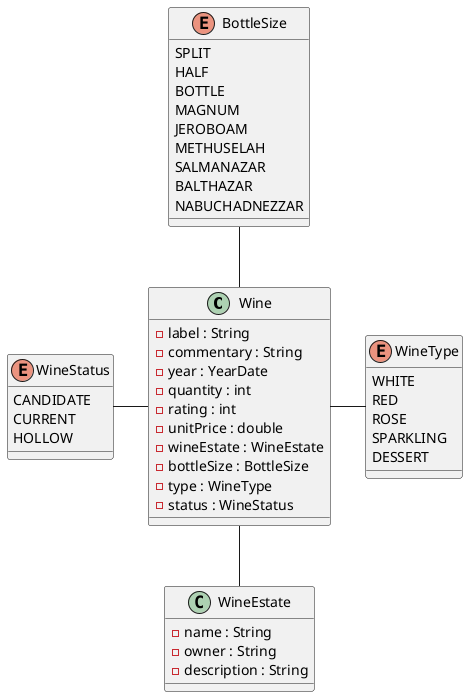 @startuml
class Wine {
 - label : String
 - commentary : String
 - year : YearDate
 - quantity : int
 - rating : int
 - unitPrice : double
 - wineEstate : WineEstate
 - bottleSize : BottleSize
 - type : WineType
 - status : WineStatus
}

class WineEstate {
 - name : String
 - owner : String
 - description : String
}

enum BottleSize {
  SPLIT
  HALF
  BOTTLE
  MAGNUM
  JEROBOAM
  METHUSELAH
  SALMANAZAR
  BALTHAZAR
  NABUCHADNEZZAR
}

enum WineType {
 WHITE
 RED
 ROSE
 SPARKLING
 DESSERT
}

enum WineStatus {
 CANDIDATE
 CURRENT
 HOLLOW
}

Wine -down- WineEstate 
Wine -left- WineStatus 
Wine -right- WineType
Wine -up- BottleSize

@enduml
